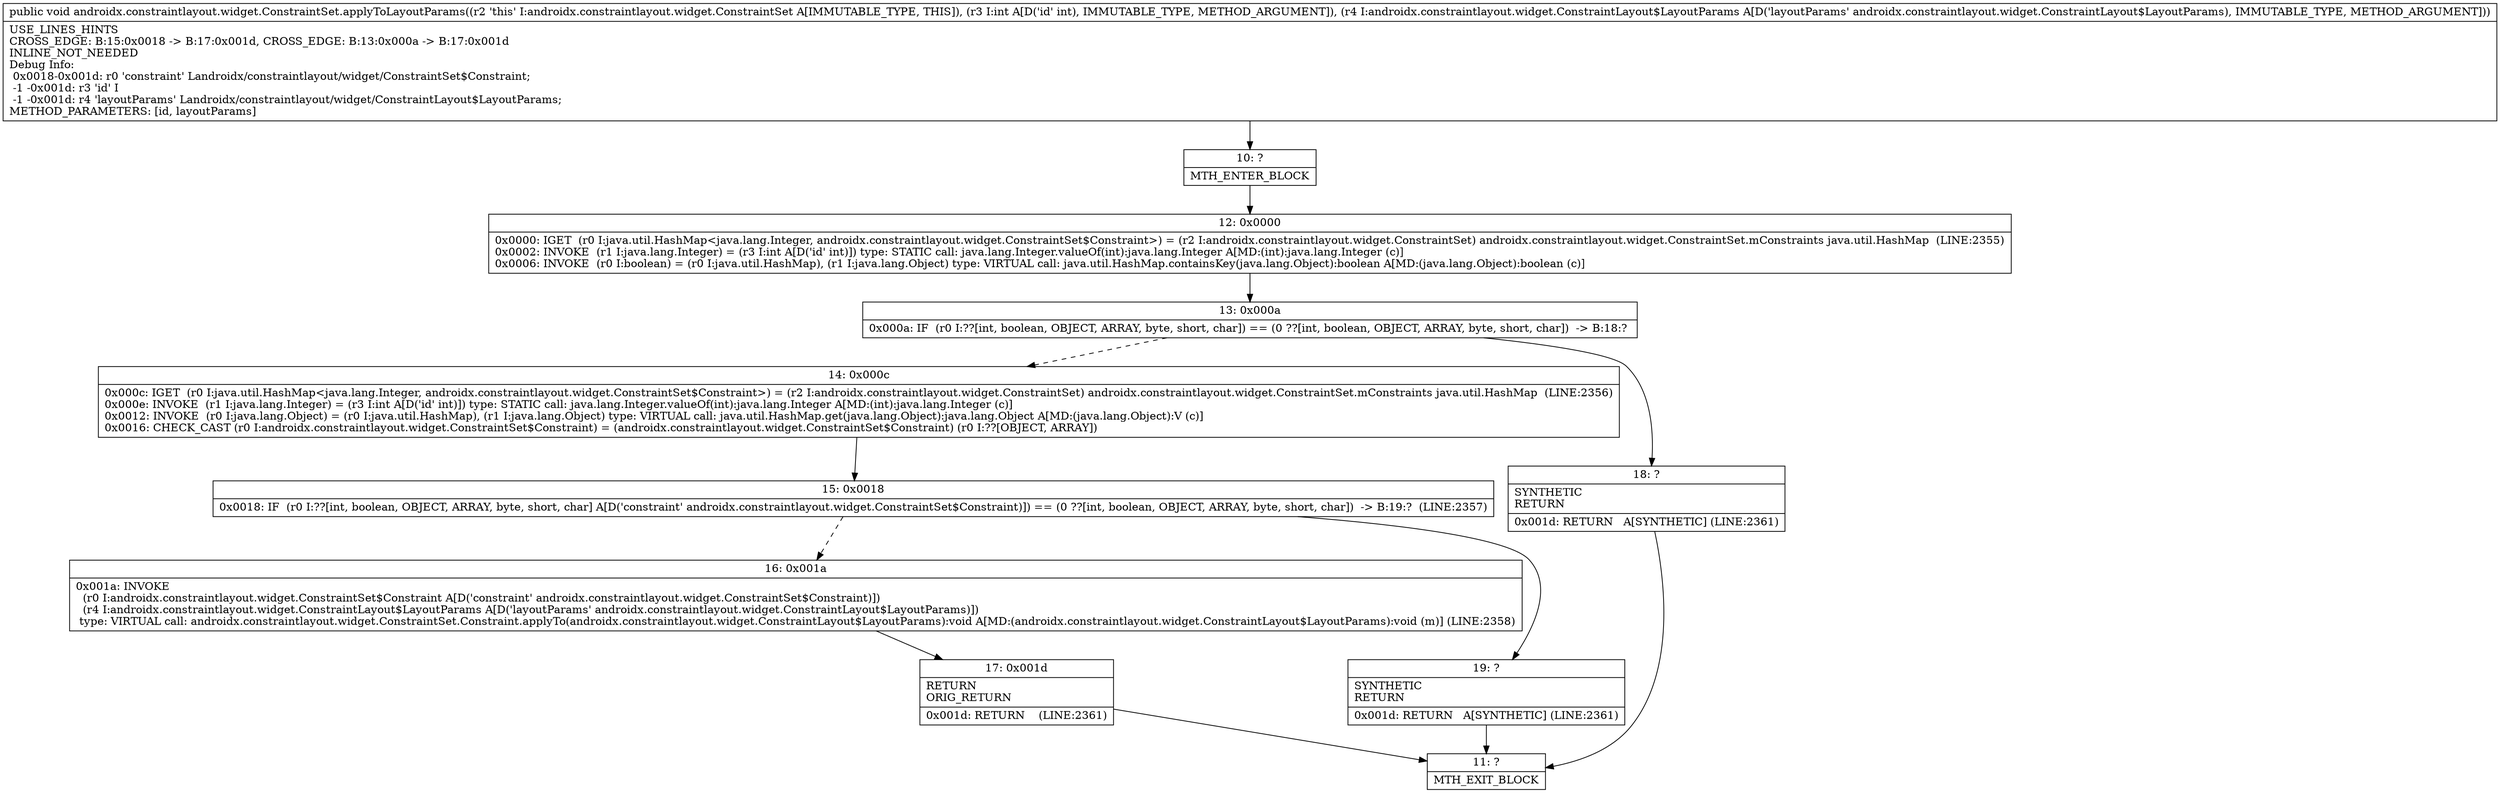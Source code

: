 digraph "CFG forandroidx.constraintlayout.widget.ConstraintSet.applyToLayoutParams(ILandroidx\/constraintlayout\/widget\/ConstraintLayout$LayoutParams;)V" {
Node_10 [shape=record,label="{10\:\ ?|MTH_ENTER_BLOCK\l}"];
Node_12 [shape=record,label="{12\:\ 0x0000|0x0000: IGET  (r0 I:java.util.HashMap\<java.lang.Integer, androidx.constraintlayout.widget.ConstraintSet$Constraint\>) = (r2 I:androidx.constraintlayout.widget.ConstraintSet) androidx.constraintlayout.widget.ConstraintSet.mConstraints java.util.HashMap  (LINE:2355)\l0x0002: INVOKE  (r1 I:java.lang.Integer) = (r3 I:int A[D('id' int)]) type: STATIC call: java.lang.Integer.valueOf(int):java.lang.Integer A[MD:(int):java.lang.Integer (c)]\l0x0006: INVOKE  (r0 I:boolean) = (r0 I:java.util.HashMap), (r1 I:java.lang.Object) type: VIRTUAL call: java.util.HashMap.containsKey(java.lang.Object):boolean A[MD:(java.lang.Object):boolean (c)]\l}"];
Node_13 [shape=record,label="{13\:\ 0x000a|0x000a: IF  (r0 I:??[int, boolean, OBJECT, ARRAY, byte, short, char]) == (0 ??[int, boolean, OBJECT, ARRAY, byte, short, char])  \-\> B:18:? \l}"];
Node_14 [shape=record,label="{14\:\ 0x000c|0x000c: IGET  (r0 I:java.util.HashMap\<java.lang.Integer, androidx.constraintlayout.widget.ConstraintSet$Constraint\>) = (r2 I:androidx.constraintlayout.widget.ConstraintSet) androidx.constraintlayout.widget.ConstraintSet.mConstraints java.util.HashMap  (LINE:2356)\l0x000e: INVOKE  (r1 I:java.lang.Integer) = (r3 I:int A[D('id' int)]) type: STATIC call: java.lang.Integer.valueOf(int):java.lang.Integer A[MD:(int):java.lang.Integer (c)]\l0x0012: INVOKE  (r0 I:java.lang.Object) = (r0 I:java.util.HashMap), (r1 I:java.lang.Object) type: VIRTUAL call: java.util.HashMap.get(java.lang.Object):java.lang.Object A[MD:(java.lang.Object):V (c)]\l0x0016: CHECK_CAST (r0 I:androidx.constraintlayout.widget.ConstraintSet$Constraint) = (androidx.constraintlayout.widget.ConstraintSet$Constraint) (r0 I:??[OBJECT, ARRAY]) \l}"];
Node_15 [shape=record,label="{15\:\ 0x0018|0x0018: IF  (r0 I:??[int, boolean, OBJECT, ARRAY, byte, short, char] A[D('constraint' androidx.constraintlayout.widget.ConstraintSet$Constraint)]) == (0 ??[int, boolean, OBJECT, ARRAY, byte, short, char])  \-\> B:19:?  (LINE:2357)\l}"];
Node_16 [shape=record,label="{16\:\ 0x001a|0x001a: INVOKE  \l  (r0 I:androidx.constraintlayout.widget.ConstraintSet$Constraint A[D('constraint' androidx.constraintlayout.widget.ConstraintSet$Constraint)])\l  (r4 I:androidx.constraintlayout.widget.ConstraintLayout$LayoutParams A[D('layoutParams' androidx.constraintlayout.widget.ConstraintLayout$LayoutParams)])\l type: VIRTUAL call: androidx.constraintlayout.widget.ConstraintSet.Constraint.applyTo(androidx.constraintlayout.widget.ConstraintLayout$LayoutParams):void A[MD:(androidx.constraintlayout.widget.ConstraintLayout$LayoutParams):void (m)] (LINE:2358)\l}"];
Node_17 [shape=record,label="{17\:\ 0x001d|RETURN\lORIG_RETURN\l|0x001d: RETURN    (LINE:2361)\l}"];
Node_11 [shape=record,label="{11\:\ ?|MTH_EXIT_BLOCK\l}"];
Node_19 [shape=record,label="{19\:\ ?|SYNTHETIC\lRETURN\l|0x001d: RETURN   A[SYNTHETIC] (LINE:2361)\l}"];
Node_18 [shape=record,label="{18\:\ ?|SYNTHETIC\lRETURN\l|0x001d: RETURN   A[SYNTHETIC] (LINE:2361)\l}"];
MethodNode[shape=record,label="{public void androidx.constraintlayout.widget.ConstraintSet.applyToLayoutParams((r2 'this' I:androidx.constraintlayout.widget.ConstraintSet A[IMMUTABLE_TYPE, THIS]), (r3 I:int A[D('id' int), IMMUTABLE_TYPE, METHOD_ARGUMENT]), (r4 I:androidx.constraintlayout.widget.ConstraintLayout$LayoutParams A[D('layoutParams' androidx.constraintlayout.widget.ConstraintLayout$LayoutParams), IMMUTABLE_TYPE, METHOD_ARGUMENT]))  | USE_LINES_HINTS\lCROSS_EDGE: B:15:0x0018 \-\> B:17:0x001d, CROSS_EDGE: B:13:0x000a \-\> B:17:0x001d\lINLINE_NOT_NEEDED\lDebug Info:\l  0x0018\-0x001d: r0 'constraint' Landroidx\/constraintlayout\/widget\/ConstraintSet$Constraint;\l  \-1 \-0x001d: r3 'id' I\l  \-1 \-0x001d: r4 'layoutParams' Landroidx\/constraintlayout\/widget\/ConstraintLayout$LayoutParams;\lMETHOD_PARAMETERS: [id, layoutParams]\l}"];
MethodNode -> Node_10;Node_10 -> Node_12;
Node_12 -> Node_13;
Node_13 -> Node_14[style=dashed];
Node_13 -> Node_18;
Node_14 -> Node_15;
Node_15 -> Node_16[style=dashed];
Node_15 -> Node_19;
Node_16 -> Node_17;
Node_17 -> Node_11;
Node_19 -> Node_11;
Node_18 -> Node_11;
}


